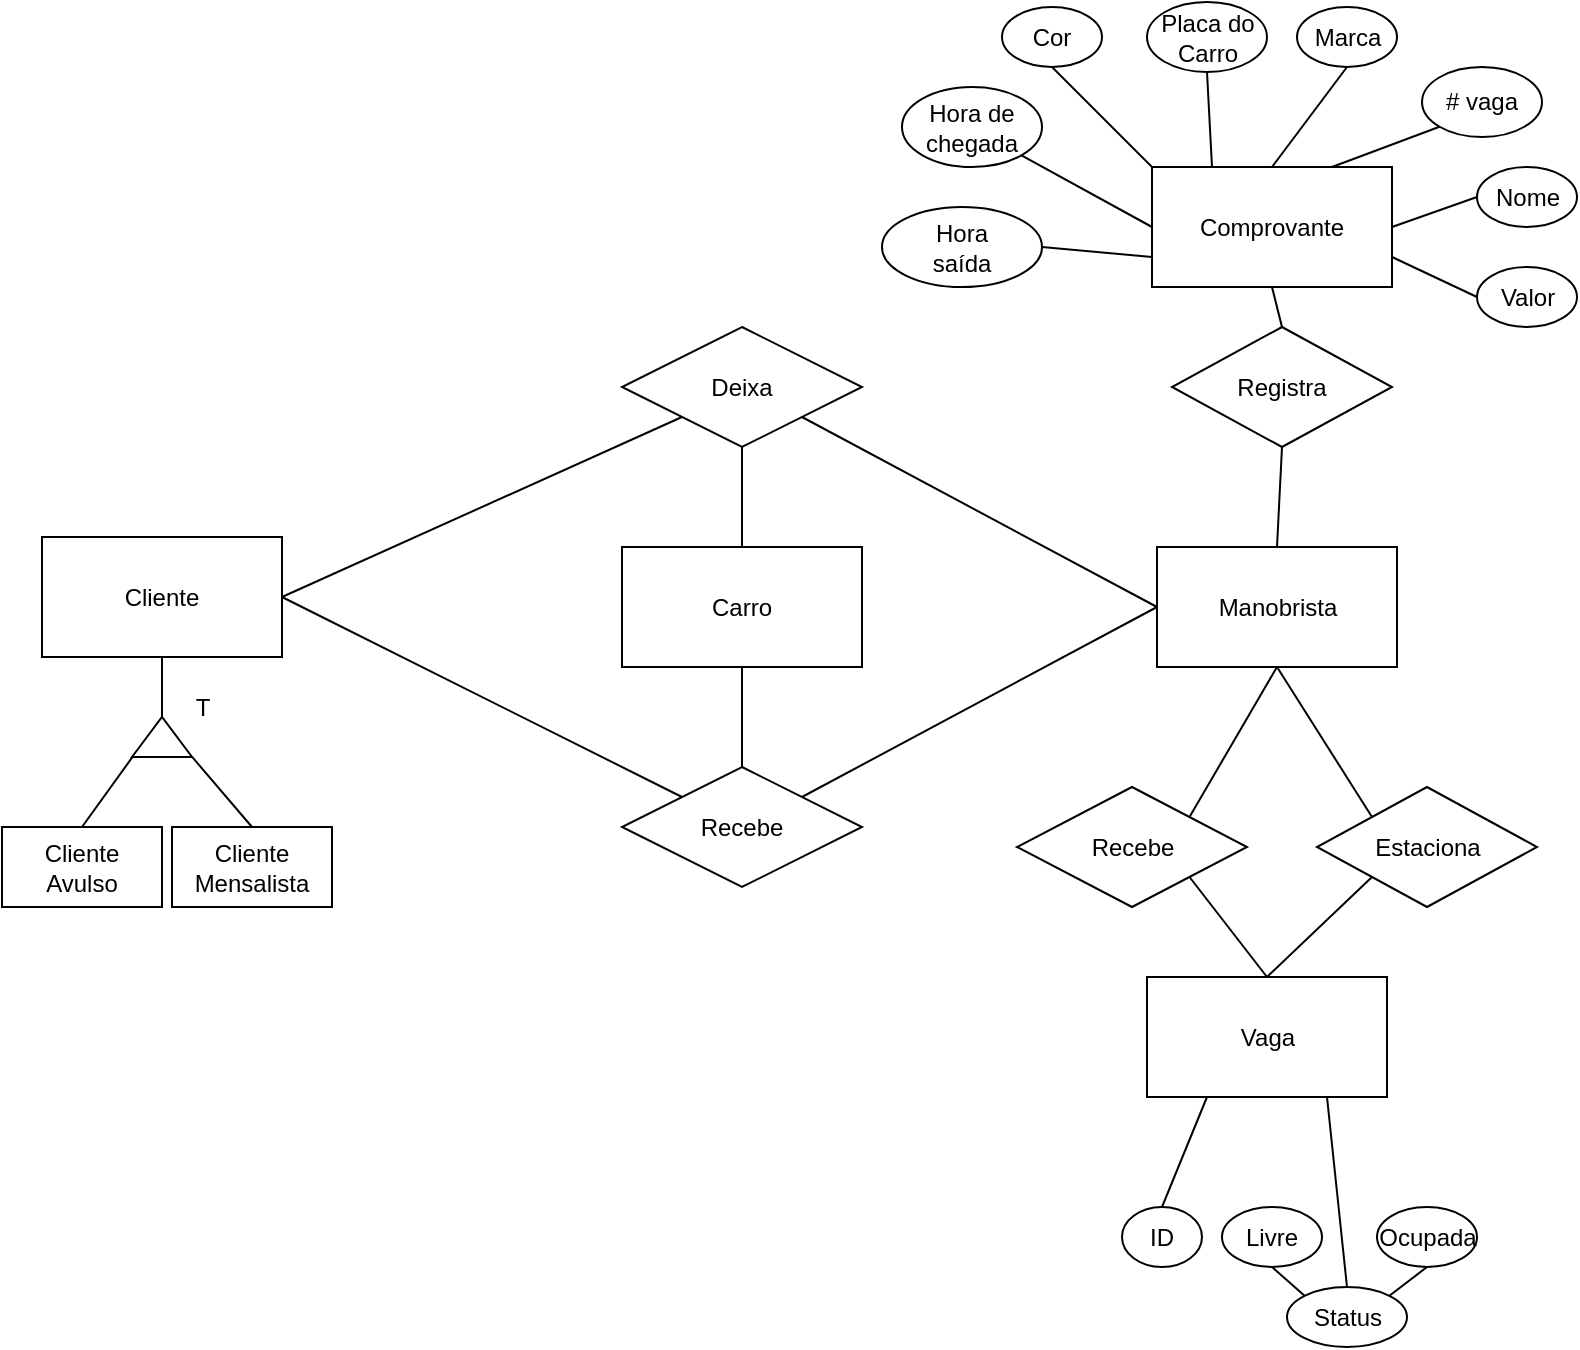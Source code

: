 <mxfile version="13.7.9" type="github" pages="2">
  <diagram id="H3BcMZFsaT0hHw7gbqg5" name="Page-1">
    <mxGraphModel dx="1038" dy="548" grid="1" gridSize="10" guides="1" tooltips="1" connect="1" arrows="1" fold="1" page="1" pageScale="1" pageWidth="827" pageHeight="1169" math="0" shadow="0">
      <root>
        <mxCell id="0" />
        <mxCell id="1" parent="0" />
        <mxCell id="8VS0haHg0OOm0Tlx5p61-1" value="Vaga" style="rounded=0;whiteSpace=wrap;html=1;" parent="1" vertex="1">
          <mxGeometry x="592.5" y="597.5" width="120" height="60" as="geometry" />
        </mxCell>
        <mxCell id="8VS0haHg0OOm0Tlx5p61-2" value="Cliente" style="rounded=0;whiteSpace=wrap;html=1;" parent="1" vertex="1">
          <mxGeometry x="40" y="377.5" width="120" height="60" as="geometry" />
        </mxCell>
        <mxCell id="8VS0haHg0OOm0Tlx5p61-3" value="Manobrista" style="rounded=0;whiteSpace=wrap;html=1;" parent="1" vertex="1">
          <mxGeometry x="597.5" y="382.5" width="120" height="60" as="geometry" />
        </mxCell>
        <mxCell id="8VS0haHg0OOm0Tlx5p61-4" value="Comprovante" style="rounded=0;whiteSpace=wrap;html=1;" parent="1" vertex="1">
          <mxGeometry x="595" y="192.5" width="120" height="60" as="geometry" />
        </mxCell>
        <mxCell id="8VS0haHg0OOm0Tlx5p61-5" value="ID" style="ellipse;whiteSpace=wrap;html=1;" parent="1" vertex="1">
          <mxGeometry x="580" y="712.5" width="40" height="30" as="geometry" />
        </mxCell>
        <mxCell id="8VS0haHg0OOm0Tlx5p61-6" value="Status" style="ellipse;whiteSpace=wrap;html=1;" parent="1" vertex="1">
          <mxGeometry x="662.5" y="752.5" width="60" height="30" as="geometry" />
        </mxCell>
        <mxCell id="8VS0haHg0OOm0Tlx5p61-7" value="Livre" style="ellipse;whiteSpace=wrap;html=1;" parent="1" vertex="1">
          <mxGeometry x="630" y="712.5" width="50" height="30" as="geometry" />
        </mxCell>
        <mxCell id="8VS0haHg0OOm0Tlx5p61-8" value="Ocupada" style="ellipse;whiteSpace=wrap;html=1;" parent="1" vertex="1">
          <mxGeometry x="707.5" y="712.5" width="50" height="30" as="geometry" />
        </mxCell>
        <mxCell id="8VS0haHg0OOm0Tlx5p61-9" value="" style="endArrow=none;html=1;entryX=0;entryY=0;entryDx=0;entryDy=0;exitX=0.5;exitY=1;exitDx=0;exitDy=0;" parent="1" source="8VS0haHg0OOm0Tlx5p61-7" target="8VS0haHg0OOm0Tlx5p61-6" edge="1">
          <mxGeometry width="50" height="50" relative="1" as="geometry">
            <mxPoint x="652.5" y="832.5" as="sourcePoint" />
            <mxPoint x="692.5" y="792.5" as="targetPoint" />
          </mxGeometry>
        </mxCell>
        <mxCell id="8VS0haHg0OOm0Tlx5p61-10" value="" style="endArrow=none;html=1;exitX=0.5;exitY=1;exitDx=0;exitDy=0;entryX=1;entryY=0;entryDx=0;entryDy=0;" parent="1" source="8VS0haHg0OOm0Tlx5p61-8" target="8VS0haHg0OOm0Tlx5p61-6" edge="1">
          <mxGeometry width="50" height="50" relative="1" as="geometry">
            <mxPoint x="732.5" y="832.5" as="sourcePoint" />
            <mxPoint x="706.5" y="783.5" as="targetPoint" />
          </mxGeometry>
        </mxCell>
        <mxCell id="8VS0haHg0OOm0Tlx5p61-11" value="Estaciona" style="rhombus;whiteSpace=wrap;html=1;" parent="1" vertex="1">
          <mxGeometry x="677.5" y="502.5" width="110" height="60" as="geometry" />
        </mxCell>
        <mxCell id="8VS0haHg0OOm0Tlx5p61-12" value="Recebe" style="rhombus;whiteSpace=wrap;html=1;" parent="1" vertex="1">
          <mxGeometry x="527.5" y="502.5" width="115" height="60" as="geometry" />
        </mxCell>
        <mxCell id="8VS0haHg0OOm0Tlx5p61-13" value="Cliente&lt;br&gt;Mensalista" style="rounded=0;whiteSpace=wrap;html=1;" parent="1" vertex="1">
          <mxGeometry x="105" y="522.5" width="80" height="40" as="geometry" />
        </mxCell>
        <mxCell id="8VS0haHg0OOm0Tlx5p61-14" value="Placa do Carro" style="ellipse;whiteSpace=wrap;html=1;" parent="1" vertex="1">
          <mxGeometry x="592.5" y="110" width="60" height="35" as="geometry" />
        </mxCell>
        <mxCell id="8VS0haHg0OOm0Tlx5p61-15" value="Marca" style="ellipse;whiteSpace=wrap;html=1;" parent="1" vertex="1">
          <mxGeometry x="667.5" y="112.5" width="50" height="30" as="geometry" />
        </mxCell>
        <mxCell id="8VS0haHg0OOm0Tlx5p61-16" value="Cor" style="ellipse;whiteSpace=wrap;html=1;" parent="1" vertex="1">
          <mxGeometry x="520" y="112.5" width="50" height="30" as="geometry" />
        </mxCell>
        <mxCell id="8VS0haHg0OOm0Tlx5p61-17" value="Hora de chegada" style="ellipse;whiteSpace=wrap;html=1;" parent="1" vertex="1">
          <mxGeometry x="470" y="152.5" width="70" height="40" as="geometry" />
        </mxCell>
        <mxCell id="8VS0haHg0OOm0Tlx5p61-18" value="# vaga" style="ellipse;whiteSpace=wrap;html=1;" parent="1" vertex="1">
          <mxGeometry x="730" y="142.5" width="60" height="35" as="geometry" />
        </mxCell>
        <mxCell id="8VS0haHg0OOm0Tlx5p61-19" value="" style="endArrow=none;html=1;exitX=1;exitY=1;exitDx=0;exitDy=0;entryX=0;entryY=0.5;entryDx=0;entryDy=0;" parent="1" source="8VS0haHg0OOm0Tlx5p61-17" target="8VS0haHg0OOm0Tlx5p61-4" edge="1">
          <mxGeometry width="50" height="50" relative="1" as="geometry">
            <mxPoint x="545" y="312.5" as="sourcePoint" />
            <mxPoint x="595" y="262.5" as="targetPoint" />
          </mxGeometry>
        </mxCell>
        <mxCell id="8VS0haHg0OOm0Tlx5p61-20" value="" style="endArrow=none;html=1;exitX=0.5;exitY=1;exitDx=0;exitDy=0;entryX=0.25;entryY=0;entryDx=0;entryDy=0;" parent="1" source="8VS0haHg0OOm0Tlx5p61-14" target="8VS0haHg0OOm0Tlx5p61-4" edge="1">
          <mxGeometry width="50" height="50" relative="1" as="geometry">
            <mxPoint x="655" y="142.5" as="sourcePoint" />
            <mxPoint x="655" y="252.5" as="targetPoint" />
          </mxGeometry>
        </mxCell>
        <mxCell id="8VS0haHg0OOm0Tlx5p61-21" value="" style="endArrow=none;html=1;exitX=0.5;exitY=1;exitDx=0;exitDy=0;entryX=0;entryY=0;entryDx=0;entryDy=0;" parent="1" source="8VS0haHg0OOm0Tlx5p61-16" target="8VS0haHg0OOm0Tlx5p61-4" edge="1">
          <mxGeometry width="50" height="50" relative="1" as="geometry">
            <mxPoint x="675" y="312.5" as="sourcePoint" />
            <mxPoint x="655" y="192.5" as="targetPoint" />
          </mxGeometry>
        </mxCell>
        <mxCell id="8VS0haHg0OOm0Tlx5p61-22" value="" style="endArrow=none;html=1;exitX=0.5;exitY=1;exitDx=0;exitDy=0;entryX=0.5;entryY=0;entryDx=0;entryDy=0;" parent="1" source="8VS0haHg0OOm0Tlx5p61-15" target="8VS0haHg0OOm0Tlx5p61-4" edge="1">
          <mxGeometry width="50" height="50" relative="1" as="geometry">
            <mxPoint x="725" y="277.5" as="sourcePoint" />
            <mxPoint x="775" y="227.5" as="targetPoint" />
          </mxGeometry>
        </mxCell>
        <mxCell id="8VS0haHg0OOm0Tlx5p61-23" value="" style="endArrow=none;html=1;entryX=0.75;entryY=0;entryDx=0;entryDy=0;exitX=0;exitY=1;exitDx=0;exitDy=0;" parent="1" source="8VS0haHg0OOm0Tlx5p61-18" target="8VS0haHg0OOm0Tlx5p61-4" edge="1">
          <mxGeometry width="50" height="50" relative="1" as="geometry">
            <mxPoint x="773" y="82.5" as="sourcePoint" />
            <mxPoint x="655" y="252.5" as="targetPoint" />
          </mxGeometry>
        </mxCell>
        <mxCell id="8VS0haHg0OOm0Tlx5p61-24" value="Cliente&lt;br&gt;Avulso" style="rounded=0;whiteSpace=wrap;html=1;" parent="1" vertex="1">
          <mxGeometry x="20" y="522.5" width="80" height="40" as="geometry" />
        </mxCell>
        <mxCell id="8VS0haHg0OOm0Tlx5p61-25" value="" style="triangle;whiteSpace=wrap;html=1;rotation=-90;" parent="1" vertex="1">
          <mxGeometry x="90" y="462.5" width="20" height="30" as="geometry" />
        </mxCell>
        <mxCell id="8VS0haHg0OOm0Tlx5p61-26" value="" style="endArrow=none;html=1;exitX=0.5;exitY=0;exitDx=0;exitDy=0;entryX=-0.005;entryY=0.006;entryDx=0;entryDy=0;entryPerimeter=0;" parent="1" source="8VS0haHg0OOm0Tlx5p61-24" target="8VS0haHg0OOm0Tlx5p61-25" edge="1">
          <mxGeometry width="50" height="50" relative="1" as="geometry">
            <mxPoint x="20" y="492.5" as="sourcePoint" />
            <mxPoint x="70" y="486.5" as="targetPoint" />
          </mxGeometry>
        </mxCell>
        <mxCell id="8VS0haHg0OOm0Tlx5p61-27" value="" style="endArrow=none;html=1;exitX=0.5;exitY=0;exitDx=0;exitDy=0;entryX=-0.005;entryY=1.006;entryDx=0;entryDy=0;entryPerimeter=0;" parent="1" source="8VS0haHg0OOm0Tlx5p61-13" target="8VS0haHg0OOm0Tlx5p61-25" edge="1">
          <mxGeometry width="50" height="50" relative="1" as="geometry">
            <mxPoint x="130" y="512.5" as="sourcePoint" />
            <mxPoint x="180" y="462.5" as="targetPoint" />
          </mxGeometry>
        </mxCell>
        <mxCell id="8VS0haHg0OOm0Tlx5p61-28" value="" style="endArrow=none;html=1;exitX=1;exitY=0.5;exitDx=0;exitDy=0;entryX=0.5;entryY=1;entryDx=0;entryDy=0;" parent="1" source="8VS0haHg0OOm0Tlx5p61-25" target="8VS0haHg0OOm0Tlx5p61-2" edge="1">
          <mxGeometry width="50" height="50" relative="1" as="geometry">
            <mxPoint x="100" y="472.5" as="sourcePoint" />
            <mxPoint x="150" y="422.5" as="targetPoint" />
          </mxGeometry>
        </mxCell>
        <mxCell id="8VS0haHg0OOm0Tlx5p61-29" value="T" style="text;html=1;align=center;verticalAlign=middle;resizable=0;points=[];autosize=1;" parent="1" vertex="1">
          <mxGeometry x="110" y="452.5" width="20" height="20" as="geometry" />
        </mxCell>
        <mxCell id="8VS0haHg0OOm0Tlx5p61-30" value="Registra" style="rhombus;whiteSpace=wrap;html=1;" parent="1" vertex="1">
          <mxGeometry x="605" y="272.5" width="110" height="60" as="geometry" />
        </mxCell>
        <mxCell id="8VS0haHg0OOm0Tlx5p61-31" value="Carro" style="rounded=0;whiteSpace=wrap;html=1;" parent="1" vertex="1">
          <mxGeometry x="330" y="382.5" width="120" height="60" as="geometry" />
        </mxCell>
        <mxCell id="8VS0haHg0OOm0Tlx5p61-32" value="Deixa" style="rhombus;whiteSpace=wrap;html=1;" parent="1" vertex="1">
          <mxGeometry x="330" y="272.5" width="120" height="60" as="geometry" />
        </mxCell>
        <mxCell id="8VS0haHg0OOm0Tlx5p61-33" value="" style="endArrow=none;html=1;exitX=0.25;exitY=1;exitDx=0;exitDy=0;entryX=0.5;entryY=0;entryDx=0;entryDy=0;" parent="1" source="8VS0haHg0OOm0Tlx5p61-1" target="8VS0haHg0OOm0Tlx5p61-5" edge="1">
          <mxGeometry width="50" height="50" relative="1" as="geometry">
            <mxPoint x="882.5" y="707.5" as="sourcePoint" />
            <mxPoint x="932.5" y="657.5" as="targetPoint" />
          </mxGeometry>
        </mxCell>
        <mxCell id="8VS0haHg0OOm0Tlx5p61-34" value="" style="endArrow=none;html=1;exitX=0.75;exitY=1;exitDx=0;exitDy=0;entryX=0.5;entryY=0;entryDx=0;entryDy=0;" parent="1" source="8VS0haHg0OOm0Tlx5p61-1" target="8VS0haHg0OOm0Tlx5p61-6" edge="1">
          <mxGeometry width="50" height="50" relative="1" as="geometry">
            <mxPoint x="707.5" y="587.5" as="sourcePoint" />
            <mxPoint x="757.5" y="537.5" as="targetPoint" />
          </mxGeometry>
        </mxCell>
        <mxCell id="8VS0haHg0OOm0Tlx5p61-35" value="" style="endArrow=none;html=1;entryX=0;entryY=1;entryDx=0;entryDy=0;exitX=0.5;exitY=0;exitDx=0;exitDy=0;" parent="1" source="8VS0haHg0OOm0Tlx5p61-1" target="8VS0haHg0OOm0Tlx5p61-11" edge="1">
          <mxGeometry width="50" height="50" relative="1" as="geometry">
            <mxPoint x="657.5" y="587.5" as="sourcePoint" />
            <mxPoint x="707.5" y="537.5" as="targetPoint" />
          </mxGeometry>
        </mxCell>
        <mxCell id="8VS0haHg0OOm0Tlx5p61-36" value="" style="endArrow=none;html=1;exitX=0.5;exitY=0;exitDx=0;exitDy=0;entryX=1;entryY=1;entryDx=0;entryDy=0;" parent="1" source="8VS0haHg0OOm0Tlx5p61-1" target="8VS0haHg0OOm0Tlx5p61-12" edge="1">
          <mxGeometry width="50" height="50" relative="1" as="geometry">
            <mxPoint x="612.5" y="572.5" as="sourcePoint" />
            <mxPoint x="617" y="554.56" as="targetPoint" />
          </mxGeometry>
        </mxCell>
        <mxCell id="8VS0haHg0OOm0Tlx5p61-37" value="" style="endArrow=none;html=1;entryX=0.5;entryY=1;entryDx=0;entryDy=0;exitX=1;exitY=0;exitDx=0;exitDy=0;" parent="1" source="8VS0haHg0OOm0Tlx5p61-12" target="8VS0haHg0OOm0Tlx5p61-3" edge="1">
          <mxGeometry width="50" height="50" relative="1" as="geometry">
            <mxPoint x="620" y="482.5" as="sourcePoint" />
            <mxPoint x="670" y="452.5" as="targetPoint" />
          </mxGeometry>
        </mxCell>
        <mxCell id="8VS0haHg0OOm0Tlx5p61-38" value="" style="endArrow=none;html=1;exitX=0;exitY=0;exitDx=0;exitDy=0;entryX=0.5;entryY=1;entryDx=0;entryDy=0;" parent="1" source="8VS0haHg0OOm0Tlx5p61-11" target="8VS0haHg0OOm0Tlx5p61-3" edge="1">
          <mxGeometry width="50" height="50" relative="1" as="geometry">
            <mxPoint x="737.5" y="482.5" as="sourcePoint" />
            <mxPoint x="787.5" y="432.5" as="targetPoint" />
          </mxGeometry>
        </mxCell>
        <mxCell id="8VS0haHg0OOm0Tlx5p61-39" value="" style="endArrow=none;html=1;exitX=0.5;exitY=0;exitDx=0;exitDy=0;entryX=0.5;entryY=1;entryDx=0;entryDy=0;" parent="1" source="8VS0haHg0OOm0Tlx5p61-3" target="8VS0haHg0OOm0Tlx5p61-30" edge="1">
          <mxGeometry width="50" height="50" relative="1" as="geometry">
            <mxPoint x="722.5" y="362.5" as="sourcePoint" />
            <mxPoint x="660" y="342.5" as="targetPoint" />
          </mxGeometry>
        </mxCell>
        <mxCell id="8VS0haHg0OOm0Tlx5p61-40" value="" style="endArrow=none;html=1;entryX=0.5;entryY=1;entryDx=0;entryDy=0;exitX=0.5;exitY=0;exitDx=0;exitDy=0;" parent="1" source="8VS0haHg0OOm0Tlx5p61-30" target="8VS0haHg0OOm0Tlx5p61-4" edge="1">
          <mxGeometry width="50" height="50" relative="1" as="geometry">
            <mxPoint x="680" y="272.5" as="sourcePoint" />
            <mxPoint x="530" y="202.5" as="targetPoint" />
          </mxGeometry>
        </mxCell>
        <mxCell id="8VS0haHg0OOm0Tlx5p61-41" value="Recebe" style="rhombus;whiteSpace=wrap;html=1;" parent="1" vertex="1">
          <mxGeometry x="330" y="492.5" width="120" height="60" as="geometry" />
        </mxCell>
        <mxCell id="8VS0haHg0OOm0Tlx5p61-42" value="" style="endArrow=none;html=1;exitX=0;exitY=0.5;exitDx=0;exitDy=0;entryX=1;entryY=1;entryDx=0;entryDy=0;" parent="1" source="8VS0haHg0OOm0Tlx5p61-3" target="8VS0haHg0OOm0Tlx5p61-32" edge="1">
          <mxGeometry width="50" height="50" relative="1" as="geometry">
            <mxPoint x="490" y="352.5" as="sourcePoint" />
            <mxPoint x="540" y="302.5" as="targetPoint" />
          </mxGeometry>
        </mxCell>
        <mxCell id="8VS0haHg0OOm0Tlx5p61-43" value="" style="endArrow=none;html=1;entryX=0;entryY=0.5;entryDx=0;entryDy=0;exitX=1;exitY=0;exitDx=0;exitDy=0;" parent="1" source="8VS0haHg0OOm0Tlx5p61-41" target="8VS0haHg0OOm0Tlx5p61-3" edge="1">
          <mxGeometry width="50" height="50" relative="1" as="geometry">
            <mxPoint x="380" y="642.5" as="sourcePoint" />
            <mxPoint x="430" y="592.5" as="targetPoint" />
          </mxGeometry>
        </mxCell>
        <mxCell id="8VS0haHg0OOm0Tlx5p61-44" value="" style="endArrow=none;html=1;exitX=1;exitY=0.5;exitDx=0;exitDy=0;entryX=0;entryY=1;entryDx=0;entryDy=0;" parent="1" source="8VS0haHg0OOm0Tlx5p61-2" target="8VS0haHg0OOm0Tlx5p61-32" edge="1">
          <mxGeometry width="50" height="50" relative="1" as="geometry">
            <mxPoint x="185" y="412.5" as="sourcePoint" />
            <mxPoint x="235" y="362.5" as="targetPoint" />
          </mxGeometry>
        </mxCell>
        <mxCell id="8VS0haHg0OOm0Tlx5p61-45" value="" style="endArrow=none;html=1;exitX=1;exitY=0.5;exitDx=0;exitDy=0;entryX=0;entryY=0;entryDx=0;entryDy=0;" parent="1" source="8VS0haHg0OOm0Tlx5p61-2" target="8VS0haHg0OOm0Tlx5p61-41" edge="1">
          <mxGeometry width="50" height="50" relative="1" as="geometry">
            <mxPoint x="380" y="642.5" as="sourcePoint" />
            <mxPoint x="430" y="592.5" as="targetPoint" />
          </mxGeometry>
        </mxCell>
        <mxCell id="8VS0haHg0OOm0Tlx5p61-46" value="" style="endArrow=none;html=1;exitX=0.5;exitY=1;exitDx=0;exitDy=0;entryX=0.5;entryY=0;entryDx=0;entryDy=0;" parent="1" source="8VS0haHg0OOm0Tlx5p61-32" target="8VS0haHg0OOm0Tlx5p61-31" edge="1">
          <mxGeometry width="50" height="50" relative="1" as="geometry">
            <mxPoint x="380" y="642.5" as="sourcePoint" />
            <mxPoint x="430" y="592.5" as="targetPoint" />
          </mxGeometry>
        </mxCell>
        <mxCell id="8VS0haHg0OOm0Tlx5p61-47" value="" style="endArrow=none;html=1;exitX=0.5;exitY=0;exitDx=0;exitDy=0;entryX=0.5;entryY=1;entryDx=0;entryDy=0;" parent="1" source="8VS0haHg0OOm0Tlx5p61-41" target="8VS0haHg0OOm0Tlx5p61-31" edge="1">
          <mxGeometry width="50" height="50" relative="1" as="geometry">
            <mxPoint x="380" y="642.5" as="sourcePoint" />
            <mxPoint x="430" y="592.5" as="targetPoint" />
          </mxGeometry>
        </mxCell>
        <mxCell id="8VS0haHg0OOm0Tlx5p61-48" value="Hora&lt;br&gt;saída" style="ellipse;whiteSpace=wrap;html=1;" parent="1" vertex="1">
          <mxGeometry x="460" y="212.5" width="80" height="40" as="geometry" />
        </mxCell>
        <mxCell id="8VS0haHg0OOm0Tlx5p61-49" value="" style="endArrow=none;html=1;entryX=0;entryY=0.75;entryDx=0;entryDy=0;exitX=1;exitY=0.5;exitDx=0;exitDy=0;" parent="1" source="8VS0haHg0OOm0Tlx5p61-48" target="8VS0haHg0OOm0Tlx5p61-4" edge="1">
          <mxGeometry width="50" height="50" relative="1" as="geometry">
            <mxPoint x="380" y="332.5" as="sourcePoint" />
            <mxPoint x="430" y="282.5" as="targetPoint" />
          </mxGeometry>
        </mxCell>
        <mxCell id="8VS0haHg0OOm0Tlx5p61-50" value="Nome" style="ellipse;whiteSpace=wrap;html=1;" parent="1" vertex="1">
          <mxGeometry x="757.5" y="192.5" width="50" height="30" as="geometry" />
        </mxCell>
        <mxCell id="8VS0haHg0OOm0Tlx5p61-51" value="" style="endArrow=none;html=1;entryX=0;entryY=0.5;entryDx=0;entryDy=0;exitX=1;exitY=0.5;exitDx=0;exitDy=0;" parent="1" source="8VS0haHg0OOm0Tlx5p61-4" target="8VS0haHg0OOm0Tlx5p61-50" edge="1">
          <mxGeometry width="50" height="50" relative="1" as="geometry">
            <mxPoint x="480" y="452.5" as="sourcePoint" />
            <mxPoint x="530" y="402.5" as="targetPoint" />
          </mxGeometry>
        </mxCell>
        <mxCell id="8VS0haHg0OOm0Tlx5p61-52" value="Valor" style="ellipse;whiteSpace=wrap;html=1;" parent="1" vertex="1">
          <mxGeometry x="757.5" y="242.5" width="50" height="30" as="geometry" />
        </mxCell>
        <mxCell id="8VS0haHg0OOm0Tlx5p61-53" value="" style="endArrow=none;html=1;entryX=0;entryY=0.5;entryDx=0;entryDy=0;exitX=1;exitY=0.75;exitDx=0;exitDy=0;" parent="1" source="8VS0haHg0OOm0Tlx5p61-4" target="8VS0haHg0OOm0Tlx5p61-52" edge="1">
          <mxGeometry width="50" height="50" relative="1" as="geometry">
            <mxPoint x="480" y="452.5" as="sourcePoint" />
            <mxPoint x="530" y="402.5" as="targetPoint" />
          </mxGeometry>
        </mxCell>
      </root>
    </mxGraphModel>
  </diagram>
  <diagram id="tfNFRp_g3Yg3Bvj6KFTT" name="Page-2">
    <mxGraphModel dx="1221" dy="645" grid="1" gridSize="10" guides="1" tooltips="1" connect="1" arrows="1" fold="1" page="1" pageScale="1" pageWidth="827" pageHeight="1169" math="0" shadow="0">
      <root>
        <mxCell id="mz15I2nbmNn2ASxsVBPX-0" />
        <mxCell id="mz15I2nbmNn2ASxsVBPX-1" parent="mz15I2nbmNn2ASxsVBPX-0" />
        <mxCell id="mQuxqRwpFB3yFmqCJQ7G-0" value="Hóspede" style="rounded=0;whiteSpace=wrap;html=1;" vertex="1" parent="mz15I2nbmNn2ASxsVBPX-1">
          <mxGeometry x="120" y="310" width="120" height="60" as="geometry" />
        </mxCell>
        <mxCell id="mQuxqRwpFB3yFmqCJQ7G-1" value="Dados" style="rounded=0;whiteSpace=wrap;html=1;" vertex="1" parent="mz15I2nbmNn2ASxsVBPX-1">
          <mxGeometry x="120" y="120" width="120" height="60" as="geometry" />
        </mxCell>
        <mxCell id="mQuxqRwpFB3yFmqCJQ7G-2" value="Nome" style="ellipse;whiteSpace=wrap;html=1;" vertex="1" parent="mz15I2nbmNn2ASxsVBPX-1">
          <mxGeometry x="250" y="85" width="50" height="20" as="geometry" />
        </mxCell>
        <mxCell id="mQuxqRwpFB3yFmqCJQ7G-3" value="CPF" style="ellipse;whiteSpace=wrap;html=1;" vertex="1" parent="mz15I2nbmNn2ASxsVBPX-1">
          <mxGeometry x="210" y="55" width="40" height="20" as="geometry" />
        </mxCell>
        <mxCell id="mQuxqRwpFB3yFmqCJQ7G-4" value="Telefone" style="ellipse;whiteSpace=wrap;html=1;" vertex="1" parent="mz15I2nbmNn2ASxsVBPX-1">
          <mxGeometry x="60" y="75" width="60" height="30" as="geometry" />
        </mxCell>
        <mxCell id="mQuxqRwpFB3yFmqCJQ7G-5" value="Data de&lt;br&gt;Nascimento" style="ellipse;whiteSpace=wrap;html=1;" vertex="1" parent="mz15I2nbmNn2ASxsVBPX-1">
          <mxGeometry x="120" y="40" width="80" height="40" as="geometry" />
        </mxCell>
        <mxCell id="mQuxqRwpFB3yFmqCJQ7G-7" value="" style="endArrow=none;html=1;entryX=0;entryY=1;entryDx=0;entryDy=0;exitX=1;exitY=0;exitDx=0;exitDy=0;" edge="1" parent="mz15I2nbmNn2ASxsVBPX-1" source="mQuxqRwpFB3yFmqCJQ7G-1" target="mQuxqRwpFB3yFmqCJQ7G-2">
          <mxGeometry width="50" height="50" relative="1" as="geometry">
            <mxPoint x="170" y="130" as="sourcePoint" />
            <mxPoint x="220" y="80" as="targetPoint" />
          </mxGeometry>
        </mxCell>
        <mxCell id="mQuxqRwpFB3yFmqCJQ7G-8" value="" style="endArrow=none;html=1;entryX=0.5;entryY=1;entryDx=0;entryDy=0;exitX=0.75;exitY=0;exitDx=0;exitDy=0;" edge="1" parent="mz15I2nbmNn2ASxsVBPX-1" source="mQuxqRwpFB3yFmqCJQ7G-1" target="mQuxqRwpFB3yFmqCJQ7G-3">
          <mxGeometry width="50" height="50" relative="1" as="geometry">
            <mxPoint x="160" y="170" as="sourcePoint" />
            <mxPoint x="210" y="120" as="targetPoint" />
          </mxGeometry>
        </mxCell>
        <mxCell id="mQuxqRwpFB3yFmqCJQ7G-9" value="" style="endArrow=none;html=1;entryX=0.5;entryY=1;entryDx=0;entryDy=0;exitX=0.5;exitY=0;exitDx=0;exitDy=0;" edge="1" parent="mz15I2nbmNn2ASxsVBPX-1" source="mQuxqRwpFB3yFmqCJQ7G-1" target="mQuxqRwpFB3yFmqCJQ7G-5">
          <mxGeometry width="50" height="50" relative="1" as="geometry">
            <mxPoint x="160" y="170" as="sourcePoint" />
            <mxPoint x="210" y="120" as="targetPoint" />
          </mxGeometry>
        </mxCell>
        <mxCell id="mQuxqRwpFB3yFmqCJQ7G-10" value="" style="endArrow=none;html=1;exitX=1;exitY=1;exitDx=0;exitDy=0;entryX=0.25;entryY=0;entryDx=0;entryDy=0;" edge="1" parent="mz15I2nbmNn2ASxsVBPX-1" source="mQuxqRwpFB3yFmqCJQ7G-4" target="mQuxqRwpFB3yFmqCJQ7G-1">
          <mxGeometry width="50" height="50" relative="1" as="geometry">
            <mxPoint x="160" y="170" as="sourcePoint" />
            <mxPoint x="210" y="120" as="targetPoint" />
          </mxGeometry>
        </mxCell>
        <mxCell id="mQuxqRwpFB3yFmqCJQ7G-14" value="Serviços" style="rounded=0;whiteSpace=wrap;html=1;" vertex="1" parent="mz15I2nbmNn2ASxsVBPX-1">
          <mxGeometry x="400" y="460" width="120" height="60" as="geometry" />
        </mxCell>
        <mxCell id="mQuxqRwpFB3yFmqCJQ7G-21" value="Realiza" style="rhombus;whiteSpace=wrap;html=1;" vertex="1" parent="mz15I2nbmNn2ASxsVBPX-1">
          <mxGeometry x="130" y="420" width="100" height="60" as="geometry" />
        </mxCell>
        <mxCell id="mQuxqRwpFB3yFmqCJQ7G-22" value="Informa" style="rhombus;whiteSpace=wrap;html=1;" vertex="1" parent="mz15I2nbmNn2ASxsVBPX-1">
          <mxGeometry x="130" y="220" width="100" height="60" as="geometry" />
        </mxCell>
        <mxCell id="mQuxqRwpFB3yFmqCJQ7G-26" value="Check-in" style="rounded=0;whiteSpace=wrap;html=1;" vertex="1" parent="mz15I2nbmNn2ASxsVBPX-1">
          <mxGeometry x="50" y="500" width="120" height="60" as="geometry" />
        </mxCell>
        <mxCell id="mQuxqRwpFB3yFmqCJQ7G-28" value="Data de entrada" style="ellipse;whiteSpace=wrap;html=1;" vertex="1" parent="mz15I2nbmNn2ASxsVBPX-1">
          <mxGeometry x="70" y="570" width="80" height="40" as="geometry" />
        </mxCell>
        <mxCell id="mQuxqRwpFB3yFmqCJQ7G-30" value="" style="endArrow=none;html=1;exitX=0.5;exitY=0;exitDx=0;exitDy=0;entryX=0.5;entryY=1;entryDx=0;entryDy=0;" edge="1" parent="mz15I2nbmNn2ASxsVBPX-1" source="mQuxqRwpFB3yFmqCJQ7G-22" target="mQuxqRwpFB3yFmqCJQ7G-1">
          <mxGeometry width="50" height="50" relative="1" as="geometry">
            <mxPoint x="450" y="260" as="sourcePoint" />
            <mxPoint x="500" y="210" as="targetPoint" />
          </mxGeometry>
        </mxCell>
        <mxCell id="mQuxqRwpFB3yFmqCJQ7G-32" value="" style="endArrow=none;html=1;exitX=0.5;exitY=0;exitDx=0;exitDy=0;entryX=0.5;entryY=1;entryDx=0;entryDy=0;" edge="1" parent="mz15I2nbmNn2ASxsVBPX-1" source="mQuxqRwpFB3yFmqCJQ7G-0" target="mQuxqRwpFB3yFmqCJQ7G-22">
          <mxGeometry width="50" height="50" relative="1" as="geometry">
            <mxPoint x="300" y="230" as="sourcePoint" />
            <mxPoint x="350" y="180" as="targetPoint" />
          </mxGeometry>
        </mxCell>
        <mxCell id="mQuxqRwpFB3yFmqCJQ7G-33" value="" style="endArrow=none;html=1;exitX=0.5;exitY=0;exitDx=0;exitDy=0;entryX=0.5;entryY=1;entryDx=0;entryDy=0;" edge="1" parent="mz15I2nbmNn2ASxsVBPX-1" source="mQuxqRwpFB3yFmqCJQ7G-21" target="mQuxqRwpFB3yFmqCJQ7G-0">
          <mxGeometry width="50" height="50" relative="1" as="geometry">
            <mxPoint x="300" y="350" as="sourcePoint" />
            <mxPoint x="350" y="300" as="targetPoint" />
          </mxGeometry>
        </mxCell>
        <mxCell id="mQuxqRwpFB3yFmqCJQ7G-34" value="" style="endArrow=none;html=1;entryX=0;entryY=1;entryDx=0;entryDy=0;exitX=0.5;exitY=0;exitDx=0;exitDy=0;" edge="1" parent="mz15I2nbmNn2ASxsVBPX-1" source="mQuxqRwpFB3yFmqCJQ7G-26" target="mQuxqRwpFB3yFmqCJQ7G-21">
          <mxGeometry width="50" height="50" relative="1" as="geometry">
            <mxPoint x="300" y="350" as="sourcePoint" />
            <mxPoint x="350" y="300" as="targetPoint" />
          </mxGeometry>
        </mxCell>
        <mxCell id="mQuxqRwpFB3yFmqCJQ7G-36" value="" style="endArrow=none;html=1;exitX=0.5;exitY=0;exitDx=0;exitDy=0;entryX=0.5;entryY=1;entryDx=0;entryDy=0;" edge="1" parent="mz15I2nbmNn2ASxsVBPX-1" source="mQuxqRwpFB3yFmqCJQ7G-28" target="mQuxqRwpFB3yFmqCJQ7G-26">
          <mxGeometry width="50" height="50" relative="1" as="geometry">
            <mxPoint x="300" y="350" as="sourcePoint" />
            <mxPoint x="350" y="300" as="targetPoint" />
          </mxGeometry>
        </mxCell>
        <mxCell id="mQuxqRwpFB3yFmqCJQ7G-37" value="Solicita" style="rhombus;whiteSpace=wrap;html=1;" vertex="1" parent="mz15I2nbmNn2ASxsVBPX-1">
          <mxGeometry x="275" y="390" width="90" height="50" as="geometry" />
        </mxCell>
        <mxCell id="mQuxqRwpFB3yFmqCJQ7G-38" value="" style="endArrow=none;html=1;exitX=0;exitY=0;exitDx=0;exitDy=0;entryX=1;entryY=1;entryDx=0;entryDy=0;" edge="1" parent="mz15I2nbmNn2ASxsVBPX-1" source="mQuxqRwpFB3yFmqCJQ7G-37" target="mQuxqRwpFB3yFmqCJQ7G-0">
          <mxGeometry width="50" height="50" relative="1" as="geometry">
            <mxPoint x="300" y="350" as="sourcePoint" />
            <mxPoint x="350" y="300" as="targetPoint" />
          </mxGeometry>
        </mxCell>
        <mxCell id="mQuxqRwpFB3yFmqCJQ7G-39" value="" style="endArrow=none;html=1;exitX=1;exitY=1;exitDx=0;exitDy=0;entryX=0;entryY=0;entryDx=0;entryDy=0;" edge="1" parent="mz15I2nbmNn2ASxsVBPX-1" source="mQuxqRwpFB3yFmqCJQ7G-37" target="mQuxqRwpFB3yFmqCJQ7G-14">
          <mxGeometry width="50" height="50" relative="1" as="geometry">
            <mxPoint x="300" y="350" as="sourcePoint" />
            <mxPoint x="350" y="300" as="targetPoint" />
          </mxGeometry>
        </mxCell>
        <mxCell id="mQuxqRwpFB3yFmqCJQ7G-40" value="Cozinha" style="ellipse;whiteSpace=wrap;html=1;" vertex="1" parent="mz15I2nbmNn2ASxsVBPX-1">
          <mxGeometry x="330" y="530" width="60" height="30" as="geometry" />
        </mxCell>
        <mxCell id="mQuxqRwpFB3yFmqCJQ7G-41" value="Check-out" style="rounded=0;whiteSpace=wrap;html=1;" vertex="1" parent="mz15I2nbmNn2ASxsVBPX-1">
          <mxGeometry x="200" y="500" width="120" height="60" as="geometry" />
        </mxCell>
        <mxCell id="mQuxqRwpFB3yFmqCJQ7G-42" value="" style="endArrow=none;html=1;exitX=1;exitY=1;exitDx=0;exitDy=0;entryX=0.5;entryY=0;entryDx=0;entryDy=0;" edge="1" parent="mz15I2nbmNn2ASxsVBPX-1" source="mQuxqRwpFB3yFmqCJQ7G-21" target="mQuxqRwpFB3yFmqCJQ7G-41">
          <mxGeometry width="50" height="50" relative="1" as="geometry">
            <mxPoint x="300" y="350" as="sourcePoint" />
            <mxPoint x="350" y="300" as="targetPoint" />
          </mxGeometry>
        </mxCell>
        <mxCell id="mQuxqRwpFB3yFmqCJQ7G-43" value="Data de&lt;br&gt;saída" style="ellipse;whiteSpace=wrap;html=1;" vertex="1" parent="mz15I2nbmNn2ASxsVBPX-1">
          <mxGeometry x="225" y="570" width="70" height="40" as="geometry" />
        </mxCell>
        <mxCell id="mQuxqRwpFB3yFmqCJQ7G-44" value="" style="endArrow=none;html=1;exitX=0.5;exitY=0;exitDx=0;exitDy=0;entryX=0.5;entryY=1;entryDx=0;entryDy=0;" edge="1" parent="mz15I2nbmNn2ASxsVBPX-1" source="mQuxqRwpFB3yFmqCJQ7G-43" target="mQuxqRwpFB3yFmqCJQ7G-41">
          <mxGeometry width="50" height="50" relative="1" as="geometry">
            <mxPoint x="300" y="340" as="sourcePoint" />
            <mxPoint x="350" y="290" as="targetPoint" />
          </mxGeometry>
        </mxCell>
        <mxCell id="mQuxqRwpFB3yFmqCJQ7G-45" value="Cabeleleiro" style="ellipse;whiteSpace=wrap;html=1;" vertex="1" parent="mz15I2nbmNn2ASxsVBPX-1">
          <mxGeometry x="425" y="545" width="70" height="40" as="geometry" />
        </mxCell>
        <mxCell id="mQuxqRwpFB3yFmqCJQ7G-46" value="Lavanderia" style="ellipse;whiteSpace=wrap;html=1;" vertex="1" parent="mz15I2nbmNn2ASxsVBPX-1">
          <mxGeometry x="500" y="575" width="70" height="40" as="geometry" />
        </mxCell>
        <mxCell id="mQuxqRwpFB3yFmqCJQ7G-47" value="Alfaiate" style="ellipse;whiteSpace=wrap;html=1;" vertex="1" parent="mz15I2nbmNn2ASxsVBPX-1">
          <mxGeometry x="350" y="575" width="60" height="30" as="geometry" />
        </mxCell>
        <mxCell id="mQuxqRwpFB3yFmqCJQ7G-49" value="Frigobar" style="ellipse;whiteSpace=wrap;html=1;" vertex="1" parent="mz15I2nbmNn2ASxsVBPX-1">
          <mxGeometry x="545" y="520" width="60" height="30" as="geometry" />
        </mxCell>
        <mxCell id="mQuxqRwpFB3yFmqCJQ7G-50" value="" style="endArrow=none;html=1;exitX=0.5;exitY=0;exitDx=0;exitDy=0;entryX=0;entryY=0.75;entryDx=0;entryDy=0;" edge="1" parent="mz15I2nbmNn2ASxsVBPX-1" source="mQuxqRwpFB3yFmqCJQ7G-40" target="mQuxqRwpFB3yFmqCJQ7G-14">
          <mxGeometry width="50" height="50" relative="1" as="geometry">
            <mxPoint x="300" y="340" as="sourcePoint" />
            <mxPoint x="350" y="290" as="targetPoint" />
          </mxGeometry>
        </mxCell>
        <mxCell id="mQuxqRwpFB3yFmqCJQ7G-51" value="" style="endArrow=none;html=1;exitX=0.5;exitY=0;exitDx=0;exitDy=0;entryX=0.25;entryY=1;entryDx=0;entryDy=0;" edge="1" parent="mz15I2nbmNn2ASxsVBPX-1" source="mQuxqRwpFB3yFmqCJQ7G-47" target="mQuxqRwpFB3yFmqCJQ7G-14">
          <mxGeometry width="50" height="50" relative="1" as="geometry">
            <mxPoint x="300" y="340" as="sourcePoint" />
            <mxPoint x="350" y="290" as="targetPoint" />
          </mxGeometry>
        </mxCell>
        <mxCell id="mQuxqRwpFB3yFmqCJQ7G-52" value="" style="endArrow=none;html=1;exitX=0.5;exitY=0;exitDx=0;exitDy=0;entryX=0.5;entryY=1;entryDx=0;entryDy=0;" edge="1" parent="mz15I2nbmNn2ASxsVBPX-1" source="mQuxqRwpFB3yFmqCJQ7G-45" target="mQuxqRwpFB3yFmqCJQ7G-14">
          <mxGeometry width="50" height="50" relative="1" as="geometry">
            <mxPoint x="300" y="340" as="sourcePoint" />
            <mxPoint x="350" y="290" as="targetPoint" />
          </mxGeometry>
        </mxCell>
        <mxCell id="mQuxqRwpFB3yFmqCJQ7G-53" value="" style="endArrow=none;html=1;exitX=0.5;exitY=0;exitDx=0;exitDy=0;entryX=0.75;entryY=1;entryDx=0;entryDy=0;" edge="1" parent="mz15I2nbmNn2ASxsVBPX-1" source="mQuxqRwpFB3yFmqCJQ7G-46" target="mQuxqRwpFB3yFmqCJQ7G-14">
          <mxGeometry width="50" height="50" relative="1" as="geometry">
            <mxPoint x="300" y="340" as="sourcePoint" />
            <mxPoint x="350" y="290" as="targetPoint" />
          </mxGeometry>
        </mxCell>
        <mxCell id="mQuxqRwpFB3yFmqCJQ7G-54" value="" style="endArrow=none;html=1;exitX=0;exitY=0;exitDx=0;exitDy=0;entryX=1;entryY=0.75;entryDx=0;entryDy=0;" edge="1" parent="mz15I2nbmNn2ASxsVBPX-1" source="mQuxqRwpFB3yFmqCJQ7G-49" target="mQuxqRwpFB3yFmqCJQ7G-14">
          <mxGeometry width="50" height="50" relative="1" as="geometry">
            <mxPoint x="300" y="340" as="sourcePoint" />
            <mxPoint x="350" y="290" as="targetPoint" />
          </mxGeometry>
        </mxCell>
        <mxCell id="mQuxqRwpFB3yFmqCJQ7G-55" value="Ocupa" style="rhombus;whiteSpace=wrap;html=1;" vertex="1" parent="mz15I2nbmNn2ASxsVBPX-1">
          <mxGeometry x="365" y="315" width="80" height="50" as="geometry" />
        </mxCell>
        <mxCell id="mQuxqRwpFB3yFmqCJQ7G-57" value="" style="endArrow=none;html=1;exitX=1;exitY=0.5;exitDx=0;exitDy=0;entryX=0;entryY=0.5;entryDx=0;entryDy=0;" edge="1" parent="mz15I2nbmNn2ASxsVBPX-1" source="mQuxqRwpFB3yFmqCJQ7G-0" target="mQuxqRwpFB3yFmqCJQ7G-55">
          <mxGeometry width="50" height="50" relative="1" as="geometry">
            <mxPoint x="300" y="340" as="sourcePoint" />
            <mxPoint x="350" y="290" as="targetPoint" />
          </mxGeometry>
        </mxCell>
        <mxCell id="mQuxqRwpFB3yFmqCJQ7G-58" value="" style="endArrow=none;html=1;exitX=1;exitY=0.5;exitDx=0;exitDy=0;" edge="1" parent="mz15I2nbmNn2ASxsVBPX-1" source="mQuxqRwpFB3yFmqCJQ7G-55">
          <mxGeometry width="50" height="50" relative="1" as="geometry">
            <mxPoint x="300" y="340" as="sourcePoint" />
            <mxPoint x="590" y="340" as="targetPoint" />
          </mxGeometry>
        </mxCell>
        <mxCell id="mQuxqRwpFB3yFmqCJQ7G-60" value="1" style="text;html=1;align=center;verticalAlign=middle;resizable=0;points=[];autosize=1;" vertex="1" parent="mz15I2nbmNn2ASxsVBPX-1">
          <mxGeometry x="240" y="315" width="20" height="20" as="geometry" />
        </mxCell>
        <mxCell id="mQuxqRwpFB3yFmqCJQ7G-61" value="N" style="text;html=1;align=center;verticalAlign=middle;resizable=0;points=[];autosize=1;" vertex="1" parent="mz15I2nbmNn2ASxsVBPX-1">
          <mxGeometry x="560" y="310" width="20" height="20" as="geometry" />
        </mxCell>
        <mxCell id="mQuxqRwpFB3yFmqCJQ7G-62" value="T" style="text;html=1;align=center;verticalAlign=middle;resizable=0;points=[];autosize=1;" vertex="1" parent="mz15I2nbmNn2ASxsVBPX-1">
          <mxGeometry x="620" y="240" width="20" height="20" as="geometry" />
        </mxCell>
        <mxCell id="mQuxqRwpFB3yFmqCJQ7G-63" value="Quarto" style="rounded=0;whiteSpace=wrap;html=1;" vertex="1" parent="mz15I2nbmNn2ASxsVBPX-1">
          <mxGeometry x="545" y="310" width="120" height="60" as="geometry" />
        </mxCell>
        <mxCell id="mQuxqRwpFB3yFmqCJQ7G-64" value="Casal" style="rounded=0;whiteSpace=wrap;html=1;direction=west;" vertex="1" parent="mz15I2nbmNn2ASxsVBPX-1">
          <mxGeometry x="545" y="90" width="120" height="60" as="geometry" />
        </mxCell>
        <mxCell id="mQuxqRwpFB3yFmqCJQ7G-65" value="Simples" style="rounded=0;whiteSpace=wrap;html=1;direction=west;" vertex="1" parent="mz15I2nbmNn2ASxsVBPX-1">
          <mxGeometry x="400" y="90" width="120" height="60" as="geometry" />
        </mxCell>
        <mxCell id="mQuxqRwpFB3yFmqCJQ7G-66" value="Especial" style="rounded=0;whiteSpace=wrap;html=1;direction=west;" vertex="1" parent="mz15I2nbmNn2ASxsVBPX-1">
          <mxGeometry x="685" y="90" width="120" height="60" as="geometry" />
        </mxCell>
        <mxCell id="mQuxqRwpFB3yFmqCJQ7G-67" value="" style="triangle;whiteSpace=wrap;html=1;rotation=-90;direction=west;" vertex="1" parent="mz15I2nbmNn2ASxsVBPX-1">
          <mxGeometry x="575" y="200" width="60" height="80" as="geometry" />
        </mxCell>
        <mxCell id="mQuxqRwpFB3yFmqCJQ7G-68" value="" style="endArrow=none;html=1;exitX=0.5;exitY=0;exitDx=0;exitDy=0;entryX=0.028;entryY=0.968;entryDx=0;entryDy=0;entryPerimeter=0;" edge="1" source="mQuxqRwpFB3yFmqCJQ7G-65" target="mQuxqRwpFB3yFmqCJQ7G-67" parent="mz15I2nbmNn2ASxsVBPX-1">
          <mxGeometry width="50" height="50" relative="1" as="geometry">
            <mxPoint x="475" y="70" as="sourcePoint" />
            <mxPoint x="525" y="20" as="targetPoint" />
          </mxGeometry>
        </mxCell>
        <mxCell id="mQuxqRwpFB3yFmqCJQ7G-69" value="" style="endArrow=none;html=1;exitX=0.5;exitY=0;exitDx=0;exitDy=0;" edge="1" source="mQuxqRwpFB3yFmqCJQ7G-64" target="mQuxqRwpFB3yFmqCJQ7G-67" parent="mz15I2nbmNn2ASxsVBPX-1">
          <mxGeometry width="50" height="50" relative="1" as="geometry">
            <mxPoint x="655" y="50" as="sourcePoint" />
            <mxPoint x="705" as="targetPoint" />
          </mxGeometry>
        </mxCell>
        <mxCell id="mQuxqRwpFB3yFmqCJQ7G-70" value="" style="endArrow=none;html=1;exitX=0.5;exitY=0;exitDx=0;exitDy=0;entryX=0.001;entryY=0.013;entryDx=0;entryDy=0;entryPerimeter=0;" edge="1" source="mQuxqRwpFB3yFmqCJQ7G-66" target="mQuxqRwpFB3yFmqCJQ7G-67" parent="mz15I2nbmNn2ASxsVBPX-1">
          <mxGeometry width="50" height="50" relative="1" as="geometry">
            <mxPoint x="705" y="20" as="sourcePoint" />
            <mxPoint x="635" y="210" as="targetPoint" />
          </mxGeometry>
        </mxCell>
        <mxCell id="mQuxqRwpFB3yFmqCJQ7G-71" value="" style="endArrow=none;html=1;entryX=0.5;entryY=0;entryDx=0;entryDy=0;exitX=1;exitY=0.5;exitDx=0;exitDy=0;" edge="1" source="mQuxqRwpFB3yFmqCJQ7G-67" target="mQuxqRwpFB3yFmqCJQ7G-63" parent="mz15I2nbmNn2ASxsVBPX-1">
          <mxGeometry width="50" height="50" relative="1" as="geometry">
            <mxPoint x="535" y="320" as="sourcePoint" />
            <mxPoint x="585" y="270" as="targetPoint" />
          </mxGeometry>
        </mxCell>
        <mxCell id="mQuxqRwpFB3yFmqCJQ7G-73" value="N" style="text;html=1;align=center;verticalAlign=middle;resizable=0;points=[];autosize=1;" vertex="1" parent="mz15I2nbmNn2ASxsVBPX-1">
          <mxGeometry x="525" y="310" width="20" height="20" as="geometry" />
        </mxCell>
      </root>
    </mxGraphModel>
  </diagram>
</mxfile>
